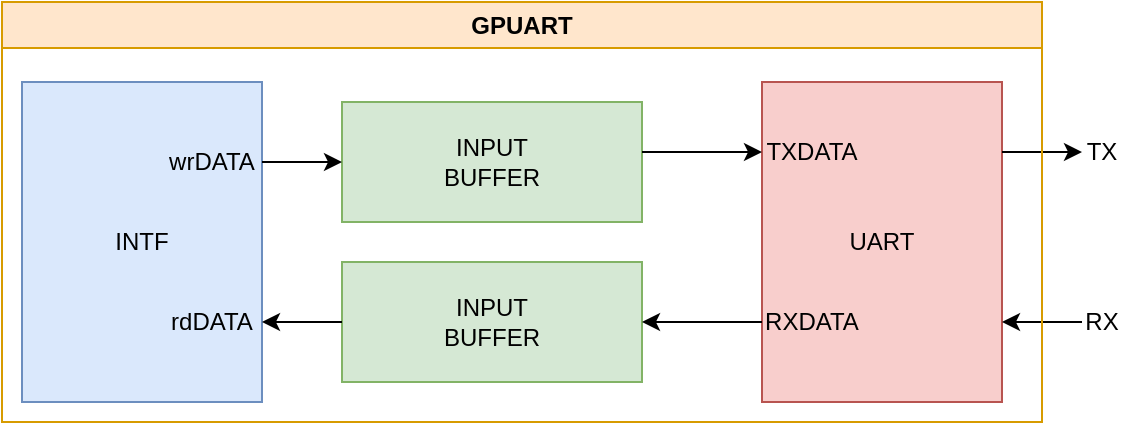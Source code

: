 <mxfile version="26.2.15">
  <diagram name="페이지-1" id="0XuTBCiiiLths5qm4xGs">
    <mxGraphModel dx="908" dy="688" grid="1" gridSize="10" guides="1" tooltips="1" connect="1" arrows="1" fold="1" page="1" pageScale="1" pageWidth="827" pageHeight="1169" math="0" shadow="0">
      <root>
        <mxCell id="0" />
        <mxCell id="1" parent="0" />
        <mxCell id="awm15kJQmENpwUAgq8UV-1" value="INPUT&lt;div&gt;BUFFER&lt;/div&gt;" style="rounded=0;whiteSpace=wrap;html=1;fillColor=#d5e8d4;strokeColor=#82b366;" vertex="1" parent="1">
          <mxGeometry x="290" y="470" width="150" height="60" as="geometry" />
        </mxCell>
        <mxCell id="awm15kJQmENpwUAgq8UV-2" value="INPUT&lt;div&gt;BUFFER&lt;/div&gt;" style="rounded=0;whiteSpace=wrap;html=1;fillColor=#d5e8d4;strokeColor=#82b366;" vertex="1" parent="1">
          <mxGeometry x="290" y="550" width="150" height="60" as="geometry" />
        </mxCell>
        <mxCell id="awm15kJQmENpwUAgq8UV-3" value="UART" style="rounded=0;whiteSpace=wrap;html=1;fillColor=#f8cecc;strokeColor=#b85450;" vertex="1" parent="1">
          <mxGeometry x="500" y="460" width="120" height="160" as="geometry" />
        </mxCell>
        <mxCell id="awm15kJQmENpwUAgq8UV-11" value="" style="edgeStyle=orthogonalEdgeStyle;rounded=0;orthogonalLoop=1;jettySize=auto;html=1;" edge="1" parent="1" source="awm15kJQmENpwUAgq8UV-10" target="awm15kJQmENpwUAgq8UV-5">
          <mxGeometry relative="1" as="geometry" />
        </mxCell>
        <mxCell id="awm15kJQmENpwUAgq8UV-5" value="&amp;nbsp;" style="text;html=1;align=center;verticalAlign=middle;whiteSpace=wrap;rounded=0;" vertex="1" parent="1">
          <mxGeometry x="390" y="565" width="50" height="30" as="geometry" />
        </mxCell>
        <mxCell id="awm15kJQmENpwUAgq8UV-10" value="RXDATA" style="text;html=1;align=center;verticalAlign=middle;whiteSpace=wrap;rounded=0;" vertex="1" parent="1">
          <mxGeometry x="500" y="565" width="50" height="30" as="geometry" />
        </mxCell>
        <mxCell id="awm15kJQmENpwUAgq8UV-12" value="TXDATA" style="text;html=1;align=center;verticalAlign=middle;whiteSpace=wrap;rounded=0;" vertex="1" parent="1">
          <mxGeometry x="500" y="480" width="50" height="30" as="geometry" />
        </mxCell>
        <mxCell id="awm15kJQmENpwUAgq8UV-13" value="&amp;nbsp;" style="text;html=1;align=center;verticalAlign=middle;whiteSpace=wrap;rounded=0;" vertex="1" parent="1">
          <mxGeometry x="390" y="480" width="50" height="30" as="geometry" />
        </mxCell>
        <mxCell id="awm15kJQmENpwUAgq8UV-14" value="" style="edgeStyle=orthogonalEdgeStyle;rounded=0;orthogonalLoop=1;jettySize=auto;html=1;" edge="1" source="awm15kJQmENpwUAgq8UV-13" target="awm15kJQmENpwUAgq8UV-12" parent="1">
          <mxGeometry relative="1" as="geometry" />
        </mxCell>
        <mxCell id="awm15kJQmENpwUAgq8UV-15" value="TX" style="text;html=1;align=center;verticalAlign=middle;whiteSpace=wrap;rounded=0;" vertex="1" parent="1">
          <mxGeometry x="660" y="480" width="20" height="30" as="geometry" />
        </mxCell>
        <mxCell id="awm15kJQmENpwUAgq8UV-16" value="&amp;nbsp;" style="text;html=1;align=center;verticalAlign=middle;whiteSpace=wrap;rounded=0;" vertex="1" parent="1">
          <mxGeometry x="570" y="480" width="50" height="30" as="geometry" />
        </mxCell>
        <mxCell id="awm15kJQmENpwUAgq8UV-17" value="" style="edgeStyle=orthogonalEdgeStyle;rounded=0;orthogonalLoop=1;jettySize=auto;html=1;" edge="1" parent="1" source="awm15kJQmENpwUAgq8UV-16" target="awm15kJQmENpwUAgq8UV-15">
          <mxGeometry relative="1" as="geometry" />
        </mxCell>
        <mxCell id="awm15kJQmENpwUAgq8UV-18" value="&amp;nbsp;" style="text;html=1;align=center;verticalAlign=middle;whiteSpace=wrap;rounded=0;" vertex="1" parent="1">
          <mxGeometry x="570" y="565" width="50" height="30" as="geometry" />
        </mxCell>
        <mxCell id="awm15kJQmENpwUAgq8UV-19" value="" style="edgeStyle=orthogonalEdgeStyle;rounded=0;orthogonalLoop=1;jettySize=auto;html=1;" edge="1" source="awm15kJQmENpwUAgq8UV-20" target="awm15kJQmENpwUAgq8UV-18" parent="1">
          <mxGeometry relative="1" as="geometry" />
        </mxCell>
        <mxCell id="awm15kJQmENpwUAgq8UV-20" value="RX" style="text;html=1;align=center;verticalAlign=middle;whiteSpace=wrap;rounded=0;" vertex="1" parent="1">
          <mxGeometry x="660" y="565" width="20" height="30" as="geometry" />
        </mxCell>
        <mxCell id="awm15kJQmENpwUAgq8UV-21" value="INTF" style="rounded=0;whiteSpace=wrap;html=1;fillColor=#dae8fc;strokeColor=#6c8ebf;" vertex="1" parent="1">
          <mxGeometry x="130" y="460" width="120" height="160" as="geometry" />
        </mxCell>
        <mxCell id="awm15kJQmENpwUAgq8UV-22" value="&amp;nbsp;" style="text;html=1;align=center;verticalAlign=middle;whiteSpace=wrap;rounded=0;" vertex="1" parent="1">
          <mxGeometry x="290" y="485" width="50" height="30" as="geometry" />
        </mxCell>
        <mxCell id="awm15kJQmENpwUAgq8UV-23" value="wrDATA" style="text;html=1;align=center;verticalAlign=middle;whiteSpace=wrap;rounded=0;" vertex="1" parent="1">
          <mxGeometry x="200" y="485" width="50" height="30" as="geometry" />
        </mxCell>
        <mxCell id="awm15kJQmENpwUAgq8UV-24" value="" style="edgeStyle=orthogonalEdgeStyle;rounded=0;orthogonalLoop=1;jettySize=auto;html=1;" edge="1" parent="1" source="awm15kJQmENpwUAgq8UV-23" target="awm15kJQmENpwUAgq8UV-22">
          <mxGeometry relative="1" as="geometry" />
        </mxCell>
        <mxCell id="awm15kJQmENpwUAgq8UV-25" value="&amp;nbsp;" style="text;html=1;align=center;verticalAlign=middle;whiteSpace=wrap;rounded=0;" vertex="1" parent="1">
          <mxGeometry x="290" y="565" width="50" height="30" as="geometry" />
        </mxCell>
        <mxCell id="awm15kJQmENpwUAgq8UV-26" value="rdDATA" style="text;html=1;align=center;verticalAlign=middle;whiteSpace=wrap;rounded=0;" vertex="1" parent="1">
          <mxGeometry x="200" y="565" width="50" height="30" as="geometry" />
        </mxCell>
        <mxCell id="awm15kJQmENpwUAgq8UV-27" value="" style="edgeStyle=orthogonalEdgeStyle;rounded=0;orthogonalLoop=1;jettySize=auto;html=1;" edge="1" parent="1" source="awm15kJQmENpwUAgq8UV-25" target="awm15kJQmENpwUAgq8UV-26">
          <mxGeometry relative="1" as="geometry" />
        </mxCell>
        <mxCell id="awm15kJQmENpwUAgq8UV-28" value="GPUART" style="swimlane;whiteSpace=wrap;html=1;fillColor=#ffe6cc;strokeColor=#d79b00;" vertex="1" parent="1">
          <mxGeometry x="120" y="420" width="520" height="210" as="geometry" />
        </mxCell>
      </root>
    </mxGraphModel>
  </diagram>
</mxfile>
